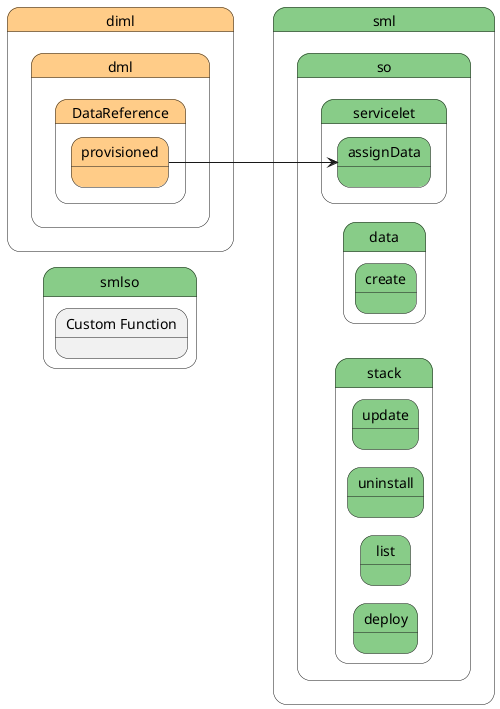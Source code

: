 @startuml
left to right direction


state "sml" as sml #88cc88 {
state "so" as smlso #88cc88 {
}
}


state "smlso" as pstatename #88cc88 {
    state "Custom Function" as sofunction {
    }
}

        state "sml" as sml #88cc88 {
state "so" as smlso #88cc88 {
state "data" as smlsodata #88cc88 {
state "create" as smlsodatacreate #88cc88 {
}
}
}
}


        state "sml" as sml #88cc88 {
state "so" as smlso #88cc88 {
state "servicelet" as smlsoservicelet #88cc88 {
state "assigndata" as smlsoserviceletassigndata #88cc88 {
}
}
}
}


        state "sml" as sml #88cc88 {
state "so" as smlso #88cc88 {
state "stack" as smlsostack #88cc88 {
state "deploy" as smlsostackdeploy #88cc88 {
}
}
}
}


        state "sml" as sml #88cc88 {
state "so" as smlso #88cc88 {
state "stack" as smlsostack #88cc88 {
state "list" as smlsostacklist #88cc88 {
}
}
}
}


        state "sml" as sml #88cc88 {
state "so" as smlso #88cc88 {
state "stack" as smlsostack #88cc88 {
state "uninstall" as smlsostackuninstall #88cc88 {
}
}
}
}


        state "sml" as sml #88cc88 {
state "so" as smlso #88cc88 {
state "stack" as smlsostack #88cc88 {
state "update" as smlsostackupdate #88cc88 {
}
}
}
}




        state "diml" as diml #ffcc88 {
state "dml" as dimldml #ffcc88 {
state "DataReference" as dimldmldatareference #ffcc88 {
state "provisioned" as dimldmldatareferenceprovisioned #ffcc88 {
}
}
}
}

        
    state "sml" as sml #88cc88 {
state "so" as smlso #88cc88 {
state "servicelet" as smlsoservicelet #88cc88 {
state "assignData" as smlsoserviceletassigndata #88cc88 {
}
}
}
}

    dimldmldatareferenceprovisioned ---> smlsoserviceletassigndata
  



@enduml
